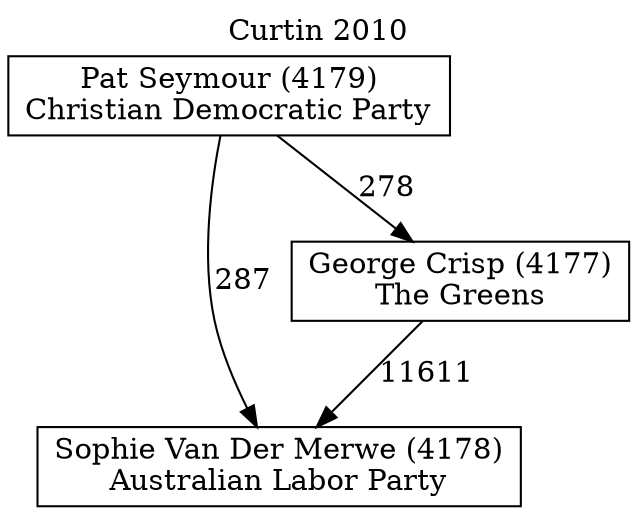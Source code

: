 // House preference flow
digraph "Sophie Van Der Merwe (4178)_Curtin_2010" {
	graph [label="Curtin 2010" labelloc=t mclimit=10]
	node [shape=box]
	"Sophie Van Der Merwe (4178)" [label="Sophie Van Der Merwe (4178)
Australian Labor Party"]
	"George Crisp (4177)" [label="George Crisp (4177)
The Greens"]
	"Pat Seymour (4179)" [label="Pat Seymour (4179)
Christian Democratic Party"]
	"George Crisp (4177)" -> "Sophie Van Der Merwe (4178)" [label=11611]
	"Pat Seymour (4179)" -> "George Crisp (4177)" [label=278]
	"Pat Seymour (4179)" -> "Sophie Van Der Merwe (4178)" [label=287]
}
